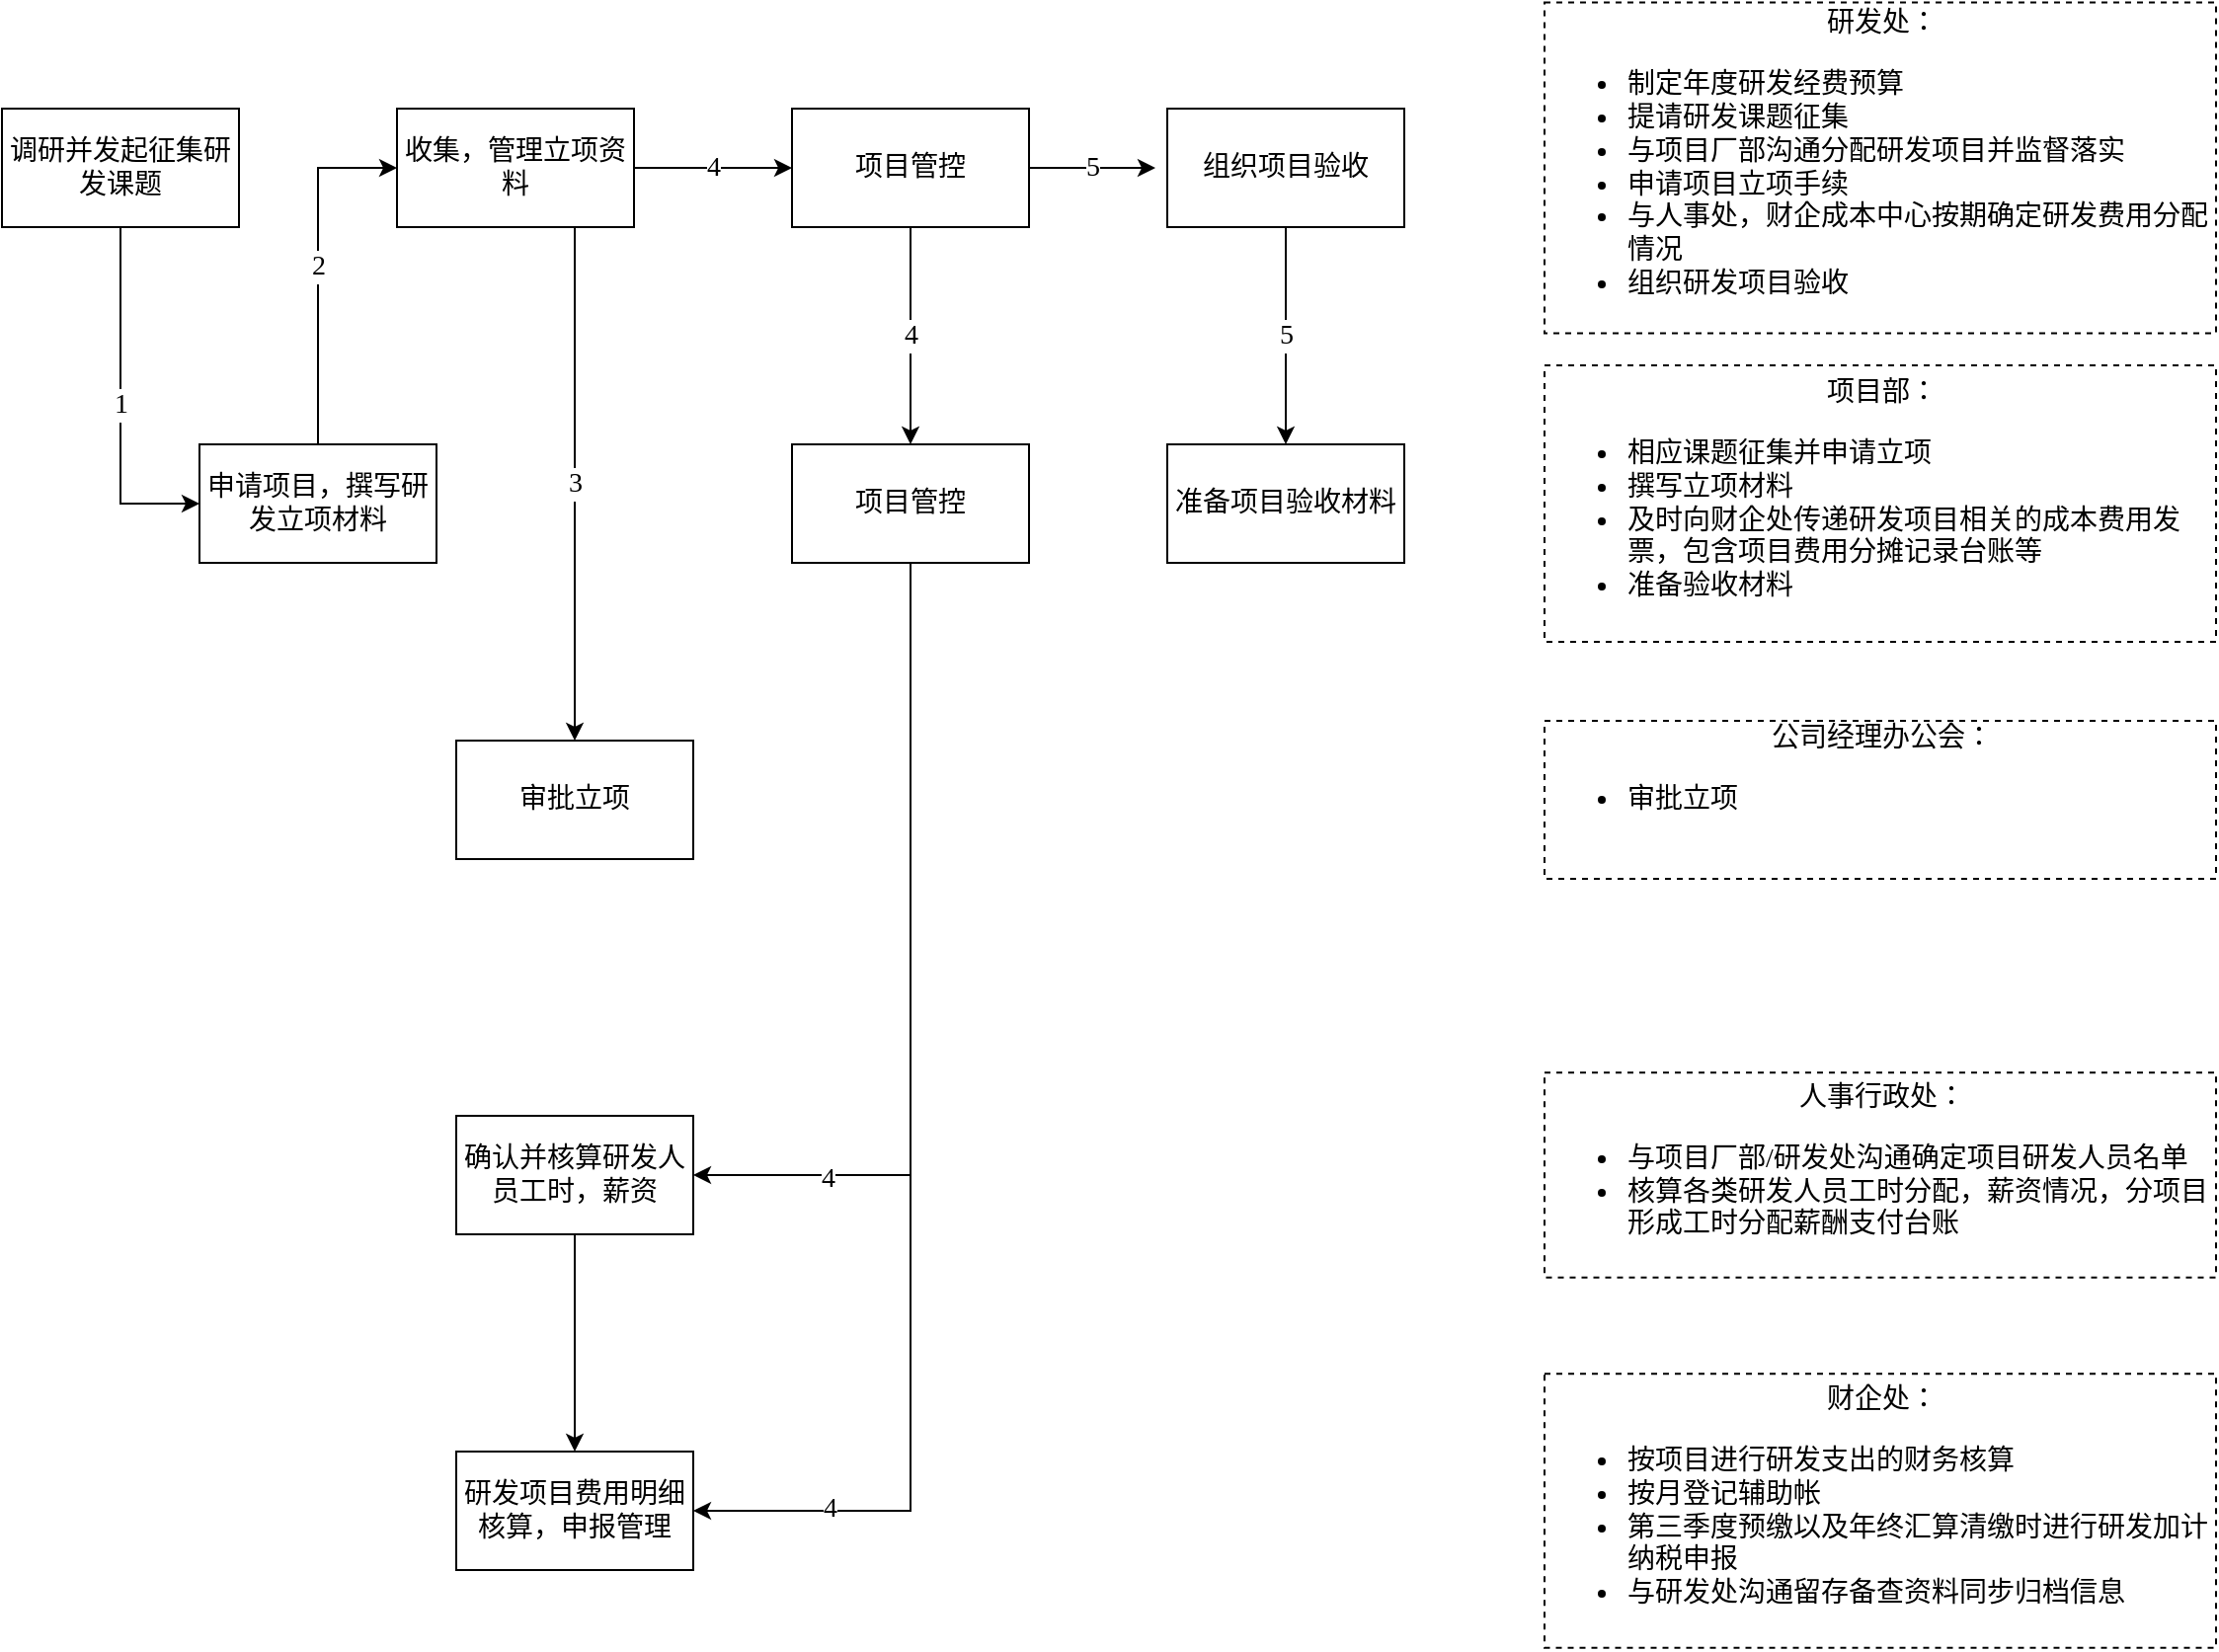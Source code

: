 <mxfile version="20.2.3" type="github">
  <diagram id="Yfb2qJFK9YXcBIiNdivb" name="Page-1">
    <mxGraphModel dx="2062" dy="1146" grid="1" gridSize="10" guides="1" tooltips="1" connect="1" arrows="1" fold="1" page="1" pageScale="1.5" pageWidth="850" pageHeight="1100" math="0" shadow="0">
      <root>
        <mxCell id="0" />
        <mxCell id="1" parent="0" />
        <mxCell id="3ZY2vmhzO7X1mD651p6n-8" value="1" style="edgeStyle=orthogonalEdgeStyle;rounded=0;orthogonalLoop=1;jettySize=auto;html=1;exitX=0.5;exitY=1;exitDx=0;exitDy=0;entryX=0;entryY=0.5;entryDx=0;entryDy=0;fontFamily=Verdana;fontSize=14;" edge="1" parent="1" source="3ZY2vmhzO7X1mD651p6n-1" target="3ZY2vmhzO7X1mD651p6n-7">
          <mxGeometry relative="1" as="geometry" />
        </mxCell>
        <mxCell id="3ZY2vmhzO7X1mD651p6n-1" value="调研并发起征集研发课题" style="rounded=0;whiteSpace=wrap;html=1;fontFamily=Verdana;fontSize=14;" vertex="1" parent="1">
          <mxGeometry x="39" y="200" width="120" height="60" as="geometry" />
        </mxCell>
        <mxCell id="3ZY2vmhzO7X1mD651p6n-10" value="2" style="edgeStyle=orthogonalEdgeStyle;rounded=0;orthogonalLoop=1;jettySize=auto;html=1;exitX=0.5;exitY=0;exitDx=0;exitDy=0;entryX=0;entryY=0.5;entryDx=0;entryDy=0;fontFamily=Verdana;fontSize=14;" edge="1" parent="1" source="3ZY2vmhzO7X1mD651p6n-7" target="3ZY2vmhzO7X1mD651p6n-9">
          <mxGeometry relative="1" as="geometry" />
        </mxCell>
        <mxCell id="3ZY2vmhzO7X1mD651p6n-7" value="申请项目，撰写研发立项材料" style="rounded=0;whiteSpace=wrap;html=1;fontFamily=Verdana;fontSize=14;" vertex="1" parent="1">
          <mxGeometry x="139" y="370" width="120" height="60" as="geometry" />
        </mxCell>
        <mxCell id="3ZY2vmhzO7X1mD651p6n-12" value="3" style="edgeStyle=orthogonalEdgeStyle;rounded=0;orthogonalLoop=1;jettySize=auto;html=1;exitX=0.75;exitY=1;exitDx=0;exitDy=0;entryX=0.5;entryY=0;entryDx=0;entryDy=0;fontFamily=Verdana;fontSize=14;" edge="1" parent="1" source="3ZY2vmhzO7X1mD651p6n-9" target="3ZY2vmhzO7X1mD651p6n-11">
          <mxGeometry relative="1" as="geometry" />
        </mxCell>
        <mxCell id="3ZY2vmhzO7X1mD651p6n-14" value="4" style="edgeStyle=orthogonalEdgeStyle;rounded=0;orthogonalLoop=1;jettySize=auto;html=1;exitX=1;exitY=0.5;exitDx=0;exitDy=0;fontFamily=Verdana;fontSize=14;" edge="1" parent="1" source="3ZY2vmhzO7X1mD651p6n-9" target="3ZY2vmhzO7X1mD651p6n-13">
          <mxGeometry relative="1" as="geometry" />
        </mxCell>
        <mxCell id="3ZY2vmhzO7X1mD651p6n-9" value="收集，管理立项资料" style="rounded=0;whiteSpace=wrap;html=1;fontFamily=Verdana;fontSize=14;" vertex="1" parent="1">
          <mxGeometry x="239" y="200" width="120" height="60" as="geometry" />
        </mxCell>
        <mxCell id="3ZY2vmhzO7X1mD651p6n-11" value="审批立项" style="rounded=0;whiteSpace=wrap;html=1;fontFamily=Verdana;fontSize=14;" vertex="1" parent="1">
          <mxGeometry x="269" y="520" width="120" height="60" as="geometry" />
        </mxCell>
        <mxCell id="3ZY2vmhzO7X1mD651p6n-16" value="4" style="edgeStyle=orthogonalEdgeStyle;rounded=0;orthogonalLoop=1;jettySize=auto;html=1;entryX=0.5;entryY=0;entryDx=0;entryDy=0;fontFamily=Verdana;fontSize=14;" edge="1" parent="1" source="3ZY2vmhzO7X1mD651p6n-13" target="3ZY2vmhzO7X1mD651p6n-15">
          <mxGeometry relative="1" as="geometry" />
        </mxCell>
        <mxCell id="3ZY2vmhzO7X1mD651p6n-19" value="5" style="edgeStyle=orthogonalEdgeStyle;rounded=0;orthogonalLoop=1;jettySize=auto;html=1;exitX=1;exitY=0.5;exitDx=0;exitDy=0;entryX=-0.05;entryY=0.5;entryDx=0;entryDy=0;entryPerimeter=0;fontFamily=Verdana;fontSize=14;" edge="1" parent="1" source="3ZY2vmhzO7X1mD651p6n-13" target="3ZY2vmhzO7X1mD651p6n-18">
          <mxGeometry relative="1" as="geometry" />
        </mxCell>
        <mxCell id="3ZY2vmhzO7X1mD651p6n-13" value="项目管控" style="rounded=0;whiteSpace=wrap;html=1;fontFamily=Verdana;fontSize=14;" vertex="1" parent="1">
          <mxGeometry x="439" y="200" width="120" height="60" as="geometry" />
        </mxCell>
        <mxCell id="3ZY2vmhzO7X1mD651p6n-29" style="edgeStyle=orthogonalEdgeStyle;rounded=0;orthogonalLoop=1;jettySize=auto;html=1;entryX=1;entryY=0.5;entryDx=0;entryDy=0;exitX=0.5;exitY=1;exitDx=0;exitDy=0;fontFamily=Verdana;fontSize=14;" edge="1" parent="1" source="3ZY2vmhzO7X1mD651p6n-15" target="3ZY2vmhzO7X1mD651p6n-20">
          <mxGeometry relative="1" as="geometry" />
        </mxCell>
        <mxCell id="3ZY2vmhzO7X1mD651p6n-31" value="4" style="edgeLabel;html=1;align=center;verticalAlign=middle;resizable=0;points=[];fontFamily=Verdana;fontSize=14;" vertex="1" connectable="0" parent="3ZY2vmhzO7X1mD651p6n-29">
          <mxGeometry x="0.676" y="2" relative="1" as="geometry">
            <mxPoint as="offset" />
          </mxGeometry>
        </mxCell>
        <mxCell id="3ZY2vmhzO7X1mD651p6n-30" style="edgeStyle=orthogonalEdgeStyle;rounded=0;orthogonalLoop=1;jettySize=auto;html=1;entryX=1;entryY=0.5;entryDx=0;entryDy=0;exitX=0.5;exitY=1;exitDx=0;exitDy=0;fontFamily=Verdana;fontSize=14;" edge="1" parent="1" source="3ZY2vmhzO7X1mD651p6n-15" target="3ZY2vmhzO7X1mD651p6n-21">
          <mxGeometry relative="1" as="geometry" />
        </mxCell>
        <mxCell id="3ZY2vmhzO7X1mD651p6n-32" value="4" style="edgeLabel;html=1;align=center;verticalAlign=middle;resizable=0;points=[];fontFamily=Verdana;fontSize=14;" vertex="1" connectable="0" parent="3ZY2vmhzO7X1mD651p6n-30">
          <mxGeometry x="0.766" y="-1" relative="1" as="geometry">
            <mxPoint as="offset" />
          </mxGeometry>
        </mxCell>
        <mxCell id="3ZY2vmhzO7X1mD651p6n-15" value="项目管控" style="rounded=0;whiteSpace=wrap;html=1;fontFamily=Verdana;fontSize=14;" vertex="1" parent="1">
          <mxGeometry x="439" y="370" width="120" height="60" as="geometry" />
        </mxCell>
        <mxCell id="3ZY2vmhzO7X1mD651p6n-17" value="准备项目验收材料" style="rounded=0;whiteSpace=wrap;html=1;fontFamily=Verdana;fontSize=14;" vertex="1" parent="1">
          <mxGeometry x="629" y="370" width="120" height="60" as="geometry" />
        </mxCell>
        <mxCell id="3ZY2vmhzO7X1mD651p6n-25" value="5" style="edgeStyle=orthogonalEdgeStyle;rounded=0;orthogonalLoop=1;jettySize=auto;html=1;exitX=0.5;exitY=1;exitDx=0;exitDy=0;entryX=0.5;entryY=0;entryDx=0;entryDy=0;fontFamily=Verdana;fontSize=14;" edge="1" parent="1" source="3ZY2vmhzO7X1mD651p6n-18" target="3ZY2vmhzO7X1mD651p6n-17">
          <mxGeometry relative="1" as="geometry" />
        </mxCell>
        <mxCell id="3ZY2vmhzO7X1mD651p6n-18" value="组织项目验收" style="rounded=0;whiteSpace=wrap;html=1;fontFamily=Verdana;fontSize=14;" vertex="1" parent="1">
          <mxGeometry x="629" y="200" width="120" height="60" as="geometry" />
        </mxCell>
        <mxCell id="3ZY2vmhzO7X1mD651p6n-24" style="edgeStyle=orthogonalEdgeStyle;rounded=0;orthogonalLoop=1;jettySize=auto;html=1;exitX=0.5;exitY=1;exitDx=0;exitDy=0;entryX=0.5;entryY=0;entryDx=0;entryDy=0;fontFamily=Verdana;fontSize=14;" edge="1" parent="1" source="3ZY2vmhzO7X1mD651p6n-20" target="3ZY2vmhzO7X1mD651p6n-21">
          <mxGeometry relative="1" as="geometry" />
        </mxCell>
        <mxCell id="3ZY2vmhzO7X1mD651p6n-20" value="确认并核算研发人员工时，薪资" style="rounded=0;whiteSpace=wrap;html=1;fontFamily=Verdana;fontSize=14;" vertex="1" parent="1">
          <mxGeometry x="269" y="710" width="120" height="60" as="geometry" />
        </mxCell>
        <mxCell id="3ZY2vmhzO7X1mD651p6n-21" value="研发项目费用明细核算，申报管理" style="rounded=0;whiteSpace=wrap;html=1;fontFamily=Verdana;fontSize=14;" vertex="1" parent="1">
          <mxGeometry x="269" y="880" width="120" height="60" as="geometry" />
        </mxCell>
        <mxCell id="3ZY2vmhzO7X1mD651p6n-35" value="&lt;div style=&quot;text-align: center; font-size: 14px;&quot;&gt;&lt;span style=&quot;background-color: initial; font-size: 14px;&quot;&gt;研发处：&lt;/span&gt;&lt;/div&gt;&lt;div style=&quot;font-size: 14px;&quot;&gt;&lt;ul style=&quot;font-size: 14px;&quot;&gt;&lt;li style=&quot;font-size: 14px;&quot;&gt;制定年度研发经费预算&lt;/li&gt;&lt;li style=&quot;font-size: 14px;&quot;&gt;提请研发课题征集&lt;/li&gt;&lt;li style=&quot;font-size: 14px;&quot;&gt;与项目厂部沟通分配研发项目并监督落实&lt;/li&gt;&lt;li style=&quot;font-size: 14px;&quot;&gt;申请项目立项手续&lt;/li&gt;&lt;li style=&quot;font-size: 14px;&quot;&gt;与人事处，财企成本中心按期确定研发费用分配情况&lt;/li&gt;&lt;li style=&quot;font-size: 14px;&quot;&gt;组织研发项目验收&lt;/li&gt;&lt;/ul&gt;&lt;/div&gt;" style="rounded=0;whiteSpace=wrap;html=1;dashed=1;align=left;fontFamily=Verdana;fontSize=14;" vertex="1" parent="1">
          <mxGeometry x="820" y="146.25" width="340" height="167.5" as="geometry" />
        </mxCell>
        <mxCell id="3ZY2vmhzO7X1mD651p6n-36" value="&lt;div style=&quot;text-align: center; font-size: 14px;&quot;&gt;&lt;span style=&quot;background-color: initial; font-size: 14px;&quot;&gt;项目部：&lt;/span&gt;&lt;/div&gt;&lt;div style=&quot;font-size: 14px;&quot;&gt;&lt;ul style=&quot;font-size: 14px;&quot;&gt;&lt;li style=&quot;font-size: 14px;&quot;&gt;相应课题征集并申请立项&lt;/li&gt;&lt;li style=&quot;font-size: 14px;&quot;&gt;撰写立项材料&lt;/li&gt;&lt;li style=&quot;font-size: 14px;&quot;&gt;及时向财企处传递研发项目相关的成本费用发票，包含项目费用分摊记录台账等&lt;/li&gt;&lt;li style=&quot;font-size: 14px;&quot;&gt;准备验收材料&lt;/li&gt;&lt;/ul&gt;&lt;/div&gt;" style="rounded=0;whiteSpace=wrap;html=1;dashed=1;align=left;fontFamily=Verdana;fontSize=14;" vertex="1" parent="1">
          <mxGeometry x="820" y="330" width="340" height="140" as="geometry" />
        </mxCell>
        <mxCell id="3ZY2vmhzO7X1mD651p6n-38" value="&lt;div style=&quot;text-align: center; font-size: 14px;&quot;&gt;&lt;span style=&quot;background-color: initial; font-size: 14px;&quot;&gt;公司经理办公会：&lt;/span&gt;&lt;/div&gt;&lt;div style=&quot;font-size: 14px;&quot;&gt;&lt;ul style=&quot;font-size: 14px;&quot;&gt;&lt;li style=&quot;font-size: 14px;&quot;&gt;审批立项&amp;nbsp; &amp;nbsp; &amp;nbsp; &amp;nbsp; &amp;nbsp; &amp;nbsp; &amp;nbsp; &amp;nbsp; &amp;nbsp; &amp;nbsp; &amp;nbsp; &amp;nbsp; &amp;nbsp; &amp;nbsp; &amp;nbsp; &amp;nbsp; &amp;nbsp; &amp;nbsp; &amp;nbsp; &amp;nbsp; &amp;nbsp; &amp;nbsp; &amp;nbsp; &amp;nbsp; &amp;nbsp; &amp;nbsp; &amp;nbsp; &amp;nbsp; &amp;nbsp; &amp;nbsp; &amp;nbsp; &amp;nbsp; &amp;nbsp; &amp;nbsp; &amp;nbsp; &amp;nbsp; &amp;nbsp; &amp;nbsp;&lt;/li&gt;&lt;/ul&gt;&lt;/div&gt;" style="rounded=0;whiteSpace=wrap;html=1;dashed=1;align=left;fontFamily=Verdana;fontSize=14;" vertex="1" parent="1">
          <mxGeometry x="820" y="510" width="340" height="80" as="geometry" />
        </mxCell>
        <mxCell id="3ZY2vmhzO7X1mD651p6n-39" value="&lt;div style=&quot;text-align: center; font-size: 14px;&quot;&gt;&lt;span style=&quot;background-color: initial; font-size: 14px;&quot;&gt;人事行政处：&lt;/span&gt;&lt;/div&gt;&lt;div style=&quot;font-size: 14px;&quot;&gt;&lt;ul style=&quot;font-size: 14px;&quot;&gt;&lt;li style=&quot;font-size: 14px;&quot;&gt;与项目厂部/研发处沟通确定项目研发人员名单&lt;/li&gt;&lt;li style=&quot;font-size: 14px;&quot;&gt;核算各类研发人员工时分配，薪资情况，分项目形成工时分配薪酬支付台账&lt;/li&gt;&lt;/ul&gt;&lt;/div&gt;" style="rounded=0;whiteSpace=wrap;html=1;dashed=1;align=left;fontFamily=Verdana;fontSize=14;" vertex="1" parent="1">
          <mxGeometry x="820" y="688.13" width="340" height="103.75" as="geometry" />
        </mxCell>
        <mxCell id="3ZY2vmhzO7X1mD651p6n-40" value="&lt;div style=&quot;text-align: center; font-size: 14px;&quot;&gt;&lt;span style=&quot;background-color: initial; font-size: 14px;&quot;&gt;财企处：&lt;/span&gt;&lt;/div&gt;&lt;div style=&quot;font-size: 14px;&quot;&gt;&lt;ul style=&quot;font-size: 14px;&quot;&gt;&lt;li style=&quot;font-size: 14px;&quot;&gt;按项目进行研发支出的财务核算&lt;/li&gt;&lt;li style=&quot;font-size: 14px;&quot;&gt;按月登记辅助帐&lt;/li&gt;&lt;li style=&quot;font-size: 14px;&quot;&gt;第三季度预缴以及年终汇算清缴时进行研发加计纳税申报&lt;/li&gt;&lt;li style=&quot;font-size: 14px;&quot;&gt;与研发处沟通留存备查资料同步归档信息&lt;/li&gt;&lt;/ul&gt;&lt;/div&gt;" style="rounded=0;whiteSpace=wrap;html=1;dashed=1;align=left;fontFamily=Verdana;fontSize=14;" vertex="1" parent="1">
          <mxGeometry x="820" y="840.63" width="340" height="138.75" as="geometry" />
        </mxCell>
      </root>
    </mxGraphModel>
  </diagram>
</mxfile>
